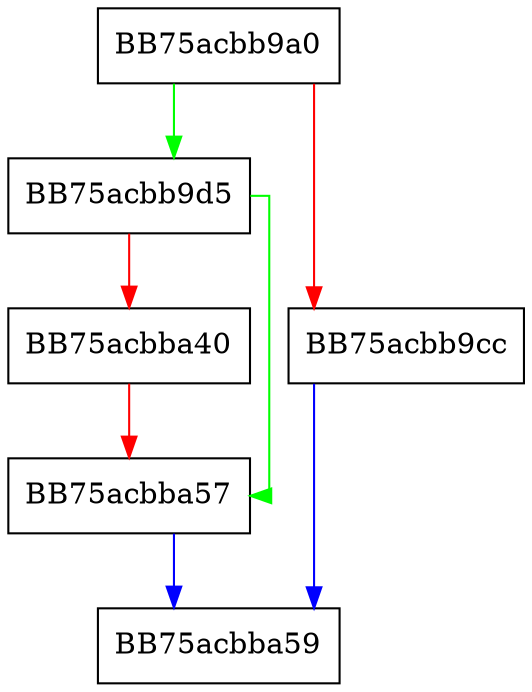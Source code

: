 digraph Spynet {
  node [shape="box"];
  graph [splines=ortho];
  BB75acbb9a0 -> BB75acbb9d5 [color="green"];
  BB75acbb9a0 -> BB75acbb9cc [color="red"];
  BB75acbb9cc -> BB75acbba59 [color="blue"];
  BB75acbb9d5 -> BB75acbba57 [color="green"];
  BB75acbb9d5 -> BB75acbba40 [color="red"];
  BB75acbba40 -> BB75acbba57 [color="red"];
  BB75acbba57 -> BB75acbba59 [color="blue"];
}